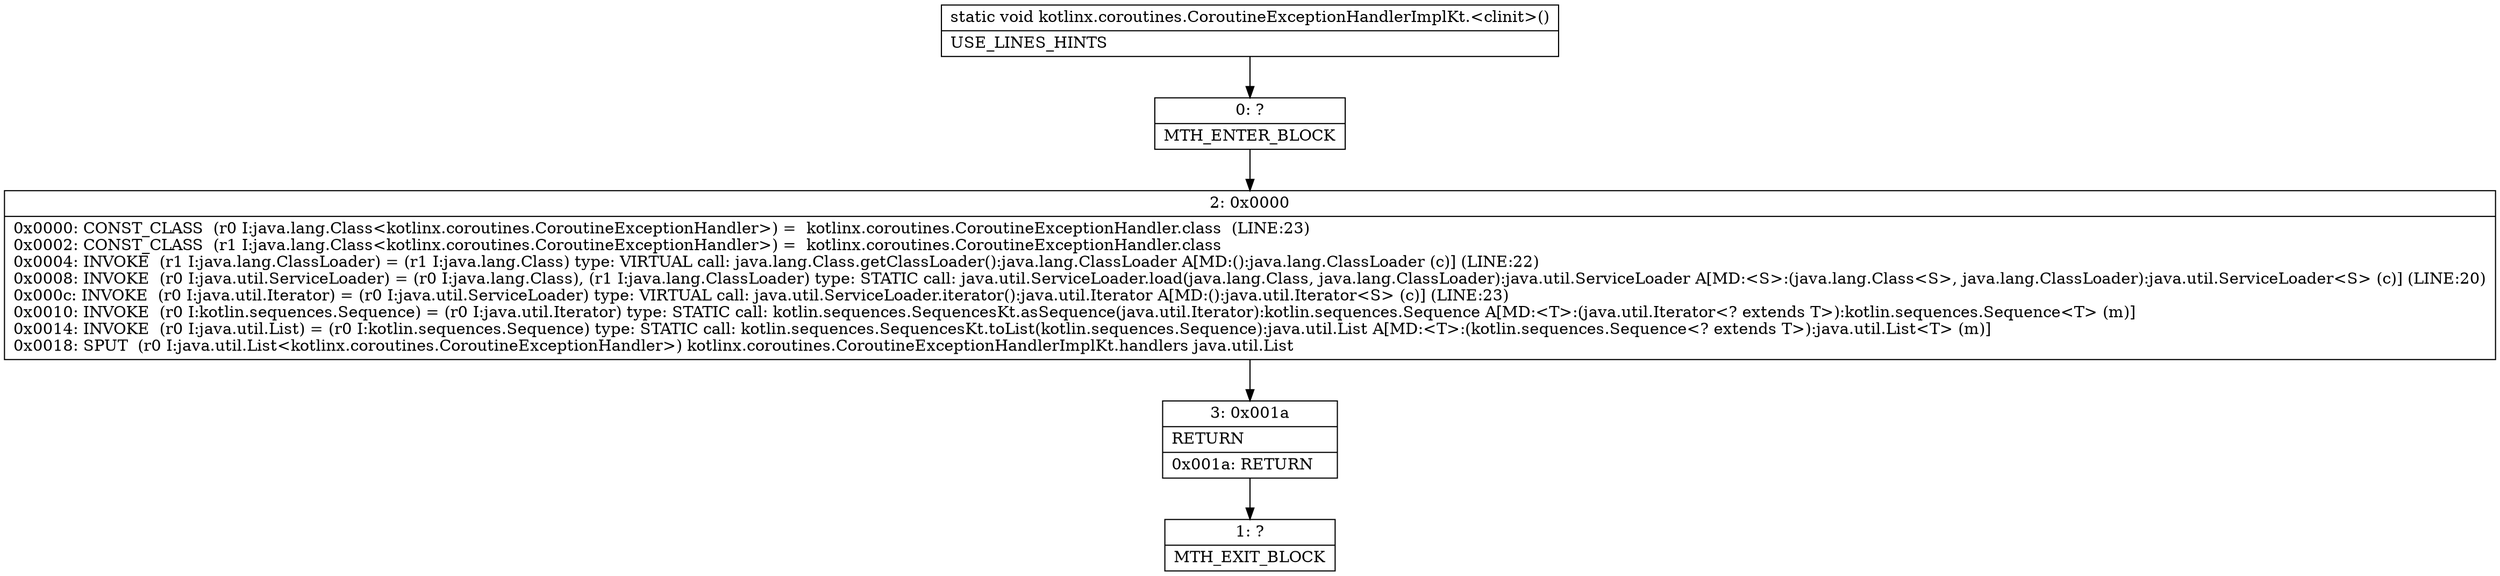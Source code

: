 digraph "CFG forkotlinx.coroutines.CoroutineExceptionHandlerImplKt.\<clinit\>()V" {
Node_0 [shape=record,label="{0\:\ ?|MTH_ENTER_BLOCK\l}"];
Node_2 [shape=record,label="{2\:\ 0x0000|0x0000: CONST_CLASS  (r0 I:java.lang.Class\<kotlinx.coroutines.CoroutineExceptionHandler\>) =  kotlinx.coroutines.CoroutineExceptionHandler.class  (LINE:23)\l0x0002: CONST_CLASS  (r1 I:java.lang.Class\<kotlinx.coroutines.CoroutineExceptionHandler\>) =  kotlinx.coroutines.CoroutineExceptionHandler.class \l0x0004: INVOKE  (r1 I:java.lang.ClassLoader) = (r1 I:java.lang.Class) type: VIRTUAL call: java.lang.Class.getClassLoader():java.lang.ClassLoader A[MD:():java.lang.ClassLoader (c)] (LINE:22)\l0x0008: INVOKE  (r0 I:java.util.ServiceLoader) = (r0 I:java.lang.Class), (r1 I:java.lang.ClassLoader) type: STATIC call: java.util.ServiceLoader.load(java.lang.Class, java.lang.ClassLoader):java.util.ServiceLoader A[MD:\<S\>:(java.lang.Class\<S\>, java.lang.ClassLoader):java.util.ServiceLoader\<S\> (c)] (LINE:20)\l0x000c: INVOKE  (r0 I:java.util.Iterator) = (r0 I:java.util.ServiceLoader) type: VIRTUAL call: java.util.ServiceLoader.iterator():java.util.Iterator A[MD:():java.util.Iterator\<S\> (c)] (LINE:23)\l0x0010: INVOKE  (r0 I:kotlin.sequences.Sequence) = (r0 I:java.util.Iterator) type: STATIC call: kotlin.sequences.SequencesKt.asSequence(java.util.Iterator):kotlin.sequences.Sequence A[MD:\<T\>:(java.util.Iterator\<? extends T\>):kotlin.sequences.Sequence\<T\> (m)]\l0x0014: INVOKE  (r0 I:java.util.List) = (r0 I:kotlin.sequences.Sequence) type: STATIC call: kotlin.sequences.SequencesKt.toList(kotlin.sequences.Sequence):java.util.List A[MD:\<T\>:(kotlin.sequences.Sequence\<? extends T\>):java.util.List\<T\> (m)]\l0x0018: SPUT  (r0 I:java.util.List\<kotlinx.coroutines.CoroutineExceptionHandler\>) kotlinx.coroutines.CoroutineExceptionHandlerImplKt.handlers java.util.List \l}"];
Node_3 [shape=record,label="{3\:\ 0x001a|RETURN\l|0x001a: RETURN   \l}"];
Node_1 [shape=record,label="{1\:\ ?|MTH_EXIT_BLOCK\l}"];
MethodNode[shape=record,label="{static void kotlinx.coroutines.CoroutineExceptionHandlerImplKt.\<clinit\>()  | USE_LINES_HINTS\l}"];
MethodNode -> Node_0;Node_0 -> Node_2;
Node_2 -> Node_3;
Node_3 -> Node_1;
}


